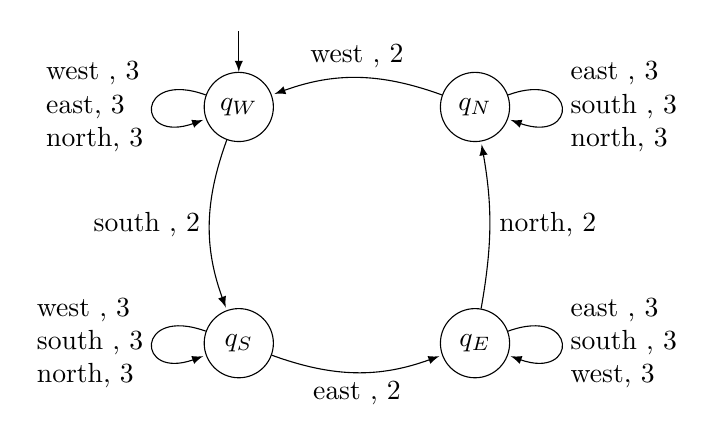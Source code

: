  \begin{tikzpicture}[>=latex,shorten >=1pt,node distance=3cm,on grid,auto, node/.style={circle,draw,minimum size=25pt}, ]

 \node[state] (qW) at (-40pt,0pt) {$q_W$};
 \node[state, right = of qW] (qN) {$q_N$};
 \node[state, below = of qW] (qS) {$q_S$};
 \node[state, right = of qS] (qE) {$q_E$};
 \draw[<-,text=white] (qW) -- node[] {} ++(0,1);
 \draw[->] (qN) to[out=160,in=20] node[above] {west , 2} (qW);
 \draw[->] (qS) to[out=-20,in=200] node[below] {east , 2} (qE);
 \draw[->] (qW) to[out=-110,in=110] node[left] {south , 2} (qS);
 \draw[->] (qE) to[out= 80,in=-80] node[right] {north, 2} (qN);
 \draw[->] (qN) to[out=20,in=-20,looseness=8] node[right, align=left] {east , 3\\south , 3 \\ north, 3} (qN);
 \draw[->] (qE) to[out=20,in=-20,looseness=8] node[right, align=left] {east , 3\\south , 3 \\ west, 3} (qE);
 \draw[->] (qW) to[out=160,in=-160,looseness=8] node[left, align=left] {west , 
 3 \\ east, 3 \\ north, 3} (qW);
 \draw[->] (qS) to[out=160,in=-160,looseness=8] node[left, align=left] {west , 3\\ south , 3 \\ north, 3} (qS);
 \end{tikzpicture}